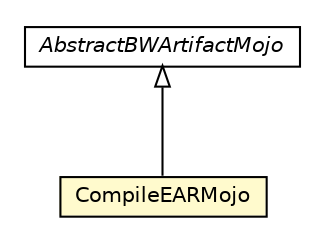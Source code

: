 #!/usr/local/bin/dot
#
# Class diagram 
# Generated by UMLGraph version R5_6-24-gf6e263 (http://www.umlgraph.org/)
#

digraph G {
	edge [fontname="Helvetica",fontsize=10,labelfontname="Helvetica",labelfontsize=10];
	node [fontname="Helvetica",fontsize=10,shape=plaintext];
	nodesep=0.25;
	ranksep=0.5;
	// fr.fastconnect.factory.tibco.bw.maven.AbstractBWArtifactMojo
	c1896 [label=<<table title="fr.fastconnect.factory.tibco.bw.maven.AbstractBWArtifactMojo" border="0" cellborder="1" cellspacing="0" cellpadding="2" port="p" href="../AbstractBWArtifactMojo.html">
		<tr><td><table border="0" cellspacing="0" cellpadding="1">
<tr><td align="center" balign="center"><font face="Helvetica-Oblique"> AbstractBWArtifactMojo </font></td></tr>
		</table></td></tr>
		</table>>, URL="../AbstractBWArtifactMojo.html", fontname="Helvetica", fontcolor="black", fontsize=10.0];
	// fr.fastconnect.factory.tibco.bw.maven.compile.CompileEARMojo
	c1926 [label=<<table title="fr.fastconnect.factory.tibco.bw.maven.compile.CompileEARMojo" border="0" cellborder="1" cellspacing="0" cellpadding="2" port="p" bgcolor="lemonChiffon" href="./CompileEARMojo.html">
		<tr><td><table border="0" cellspacing="0" cellpadding="1">
<tr><td align="center" balign="center"> CompileEARMojo </td></tr>
		</table></td></tr>
		</table>>, URL="./CompileEARMojo.html", fontname="Helvetica", fontcolor="black", fontsize=10.0];
	//fr.fastconnect.factory.tibco.bw.maven.compile.CompileEARMojo extends fr.fastconnect.factory.tibco.bw.maven.AbstractBWArtifactMojo
	c1896:p -> c1926:p [dir=back,arrowtail=empty];
}

